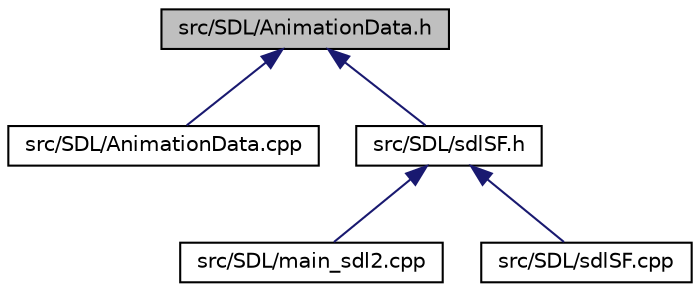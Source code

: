 digraph "src/SDL/AnimationData.h"
{
 // LATEX_PDF_SIZE
  edge [fontname="Helvetica",fontsize="10",labelfontname="Helvetica",labelfontsize="10"];
  node [fontname="Helvetica",fontsize="10",shape=record];
  Node1 [label="src/SDL/AnimationData.h",height=0.2,width=0.4,color="black", fillcolor="grey75", style="filled", fontcolor="black",tooltip="Module qui gère les informations des animations."];
  Node1 -> Node2 [dir="back",color="midnightblue",fontsize="10",style="solid",fontname="Helvetica"];
  Node2 [label="src/SDL/AnimationData.cpp",height=0.2,width=0.4,color="black", fillcolor="white", style="filled",URL="$AnimationData_8cpp.html",tooltip=" "];
  Node1 -> Node3 [dir="back",color="midnightblue",fontsize="10",style="solid",fontname="Helvetica"];
  Node3 [label="src/SDL/sdlSF.h",height=0.2,width=0.4,color="black", fillcolor="white", style="filled",URL="$sdlSF_8h.html",tooltip="Module qui gère la classe SDL et la boucle de jeu."];
  Node3 -> Node4 [dir="back",color="midnightblue",fontsize="10",style="solid",fontname="Helvetica"];
  Node4 [label="src/SDL/main_sdl2.cpp",height=0.2,width=0.4,color="black", fillcolor="white", style="filled",URL="$main__sdl2_8cpp.html",tooltip=" "];
  Node3 -> Node5 [dir="back",color="midnightblue",fontsize="10",style="solid",fontname="Helvetica"];
  Node5 [label="src/SDL/sdlSF.cpp",height=0.2,width=0.4,color="black", fillcolor="white", style="filled",URL="$sdlSF_8cpp.html",tooltip=" "];
}
